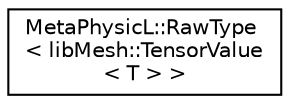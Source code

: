 digraph "类继承关系图"
{
 // INTERACTIVE_SVG=YES
  edge [fontname="Helvetica",fontsize="10",labelfontname="Helvetica",labelfontsize="10"];
  node [fontname="Helvetica",fontsize="10",shape=record];
  rankdir="LR";
  Node1 [label="MetaPhysicL::RawType\l\< libMesh::TensorValue\l\< T \> \>",height=0.2,width=0.4,color="black", fillcolor="white", style="filled",URL="$structMetaPhysicL_1_1RawType_3_01libMesh_1_1TensorValue_3_01T_01_4_01_4.html"];
}

